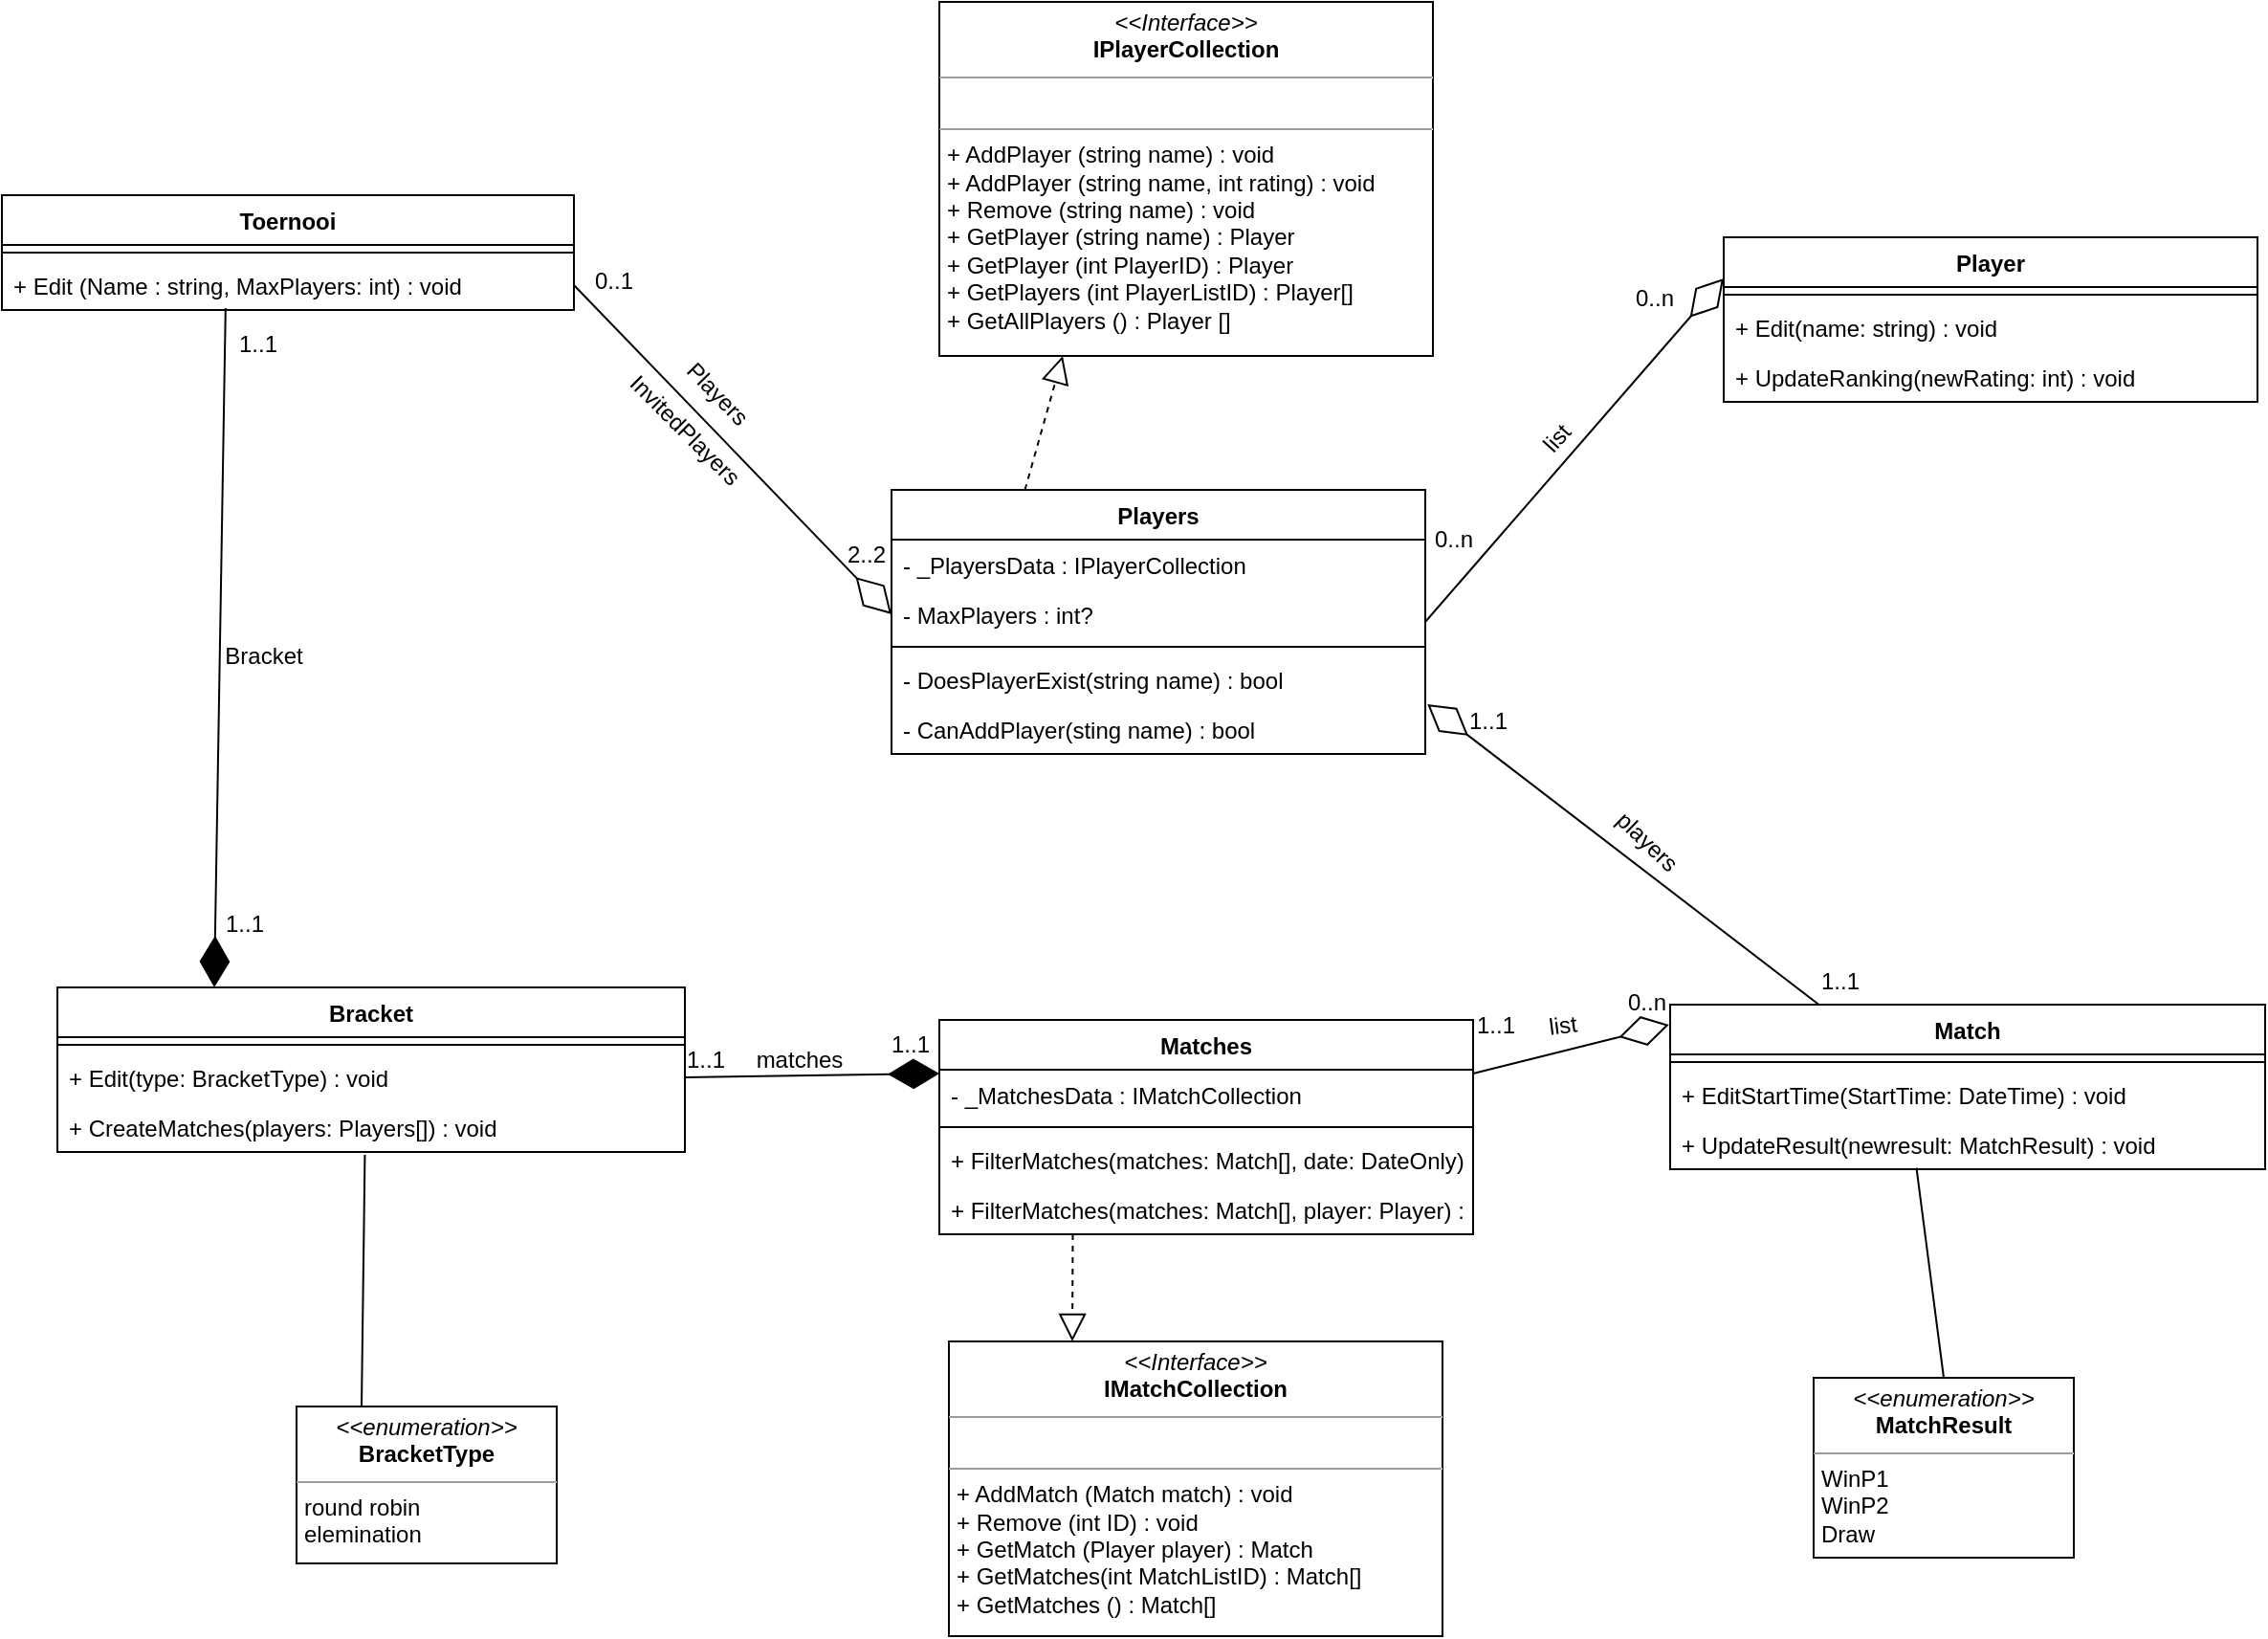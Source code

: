 <mxfile version="21.1.9" type="device">
  <diagram id="C5RBs43oDa-KdzZeNtuy" name="Page-1">
    <mxGraphModel dx="1969" dy="981" grid="0" gridSize="10" guides="0" tooltips="1" connect="1" arrows="1" fold="1" page="1" pageScale="1" pageWidth="827" pageHeight="1169" math="0" shadow="0">
      <root>
        <mxCell id="WIyWlLk6GJQsqaUBKTNV-0" />
        <mxCell id="WIyWlLk6GJQsqaUBKTNV-1" parent="WIyWlLk6GJQsqaUBKTNV-0" />
        <mxCell id="Ue17VunKUcNrUkERaFJt-0" value="Toernooi" style="swimlane;fontStyle=1;align=center;verticalAlign=top;childLayout=stackLayout;horizontal=1;startSize=26;horizontalStack=0;resizeParent=1;resizeParentMax=0;resizeLast=0;collapsible=1;marginBottom=0;" parent="WIyWlLk6GJQsqaUBKTNV-1" vertex="1">
          <mxGeometry x="222" y="203" width="299" height="60" as="geometry">
            <mxRectangle x="40" y="40" width="90" height="30" as="alternateBounds" />
          </mxGeometry>
        </mxCell>
        <mxCell id="Ue17VunKUcNrUkERaFJt-2" value="" style="line;strokeWidth=1;fillColor=none;align=left;verticalAlign=middle;spacingTop=-1;spacingLeft=3;spacingRight=3;rotatable=0;labelPosition=right;points=[];portConstraint=eastwest;strokeColor=inherit;" parent="Ue17VunKUcNrUkERaFJt-0" vertex="1">
          <mxGeometry y="26" width="299" height="8" as="geometry" />
        </mxCell>
        <mxCell id="Ue17VunKUcNrUkERaFJt-3" value="+ Edit (Name : string, MaxPlayers: int) : void" style="text;strokeColor=none;fillColor=none;align=left;verticalAlign=top;spacingLeft=4;spacingRight=4;overflow=hidden;rotatable=0;points=[[0,0.5],[1,0.5]];portConstraint=eastwest;" parent="Ue17VunKUcNrUkERaFJt-0" vertex="1">
          <mxGeometry y="34" width="299" height="26" as="geometry" />
        </mxCell>
        <mxCell id="xIhYN-znWcPmmOZYE6xA-15" value="Player" style="swimlane;fontStyle=1;align=center;verticalAlign=top;childLayout=stackLayout;horizontal=1;startSize=26;horizontalStack=0;resizeParent=1;resizeParentMax=0;resizeLast=0;collapsible=1;marginBottom=0;" parent="WIyWlLk6GJQsqaUBKTNV-1" vertex="1">
          <mxGeometry x="1122" y="225" width="279" height="86" as="geometry" />
        </mxCell>
        <mxCell id="xIhYN-znWcPmmOZYE6xA-17" value="" style="line;strokeWidth=1;fillColor=none;align=left;verticalAlign=middle;spacingTop=-1;spacingLeft=3;spacingRight=3;rotatable=0;labelPosition=right;points=[];portConstraint=eastwest;strokeColor=inherit;" parent="xIhYN-znWcPmmOZYE6xA-15" vertex="1">
          <mxGeometry y="26" width="279" height="8" as="geometry" />
        </mxCell>
        <mxCell id="xIhYN-znWcPmmOZYE6xA-19" value="+ Edit(name: string) : void" style="text;strokeColor=none;fillColor=none;align=left;verticalAlign=top;spacingLeft=4;spacingRight=4;overflow=hidden;rotatable=0;points=[[0,0.5],[1,0.5]];portConstraint=eastwest;" parent="xIhYN-znWcPmmOZYE6xA-15" vertex="1">
          <mxGeometry y="34" width="279" height="26" as="geometry" />
        </mxCell>
        <mxCell id="HdlZSG4VhAK80KxggW3n-2" value="+ UpdateRanking(newRating: int) : void" style="text;strokeColor=none;fillColor=none;align=left;verticalAlign=top;spacingLeft=4;spacingRight=4;overflow=hidden;rotatable=0;points=[[0,0.5],[1,0.5]];portConstraint=eastwest;" parent="xIhYN-znWcPmmOZYE6xA-15" vertex="1">
          <mxGeometry y="60" width="279" height="26" as="geometry" />
        </mxCell>
        <mxCell id="xIhYN-znWcPmmOZYE6xA-25" value="Match" style="swimlane;fontStyle=1;align=center;verticalAlign=top;childLayout=stackLayout;horizontal=1;startSize=26;horizontalStack=0;resizeParent=1;resizeParentMax=0;resizeLast=0;collapsible=1;marginBottom=0;" parent="WIyWlLk6GJQsqaUBKTNV-1" vertex="1">
          <mxGeometry x="1094" y="626" width="311" height="86" as="geometry" />
        </mxCell>
        <mxCell id="xIhYN-znWcPmmOZYE6xA-28" value="" style="line;strokeWidth=1;fillColor=none;align=left;verticalAlign=middle;spacingTop=-1;spacingLeft=3;spacingRight=3;rotatable=0;labelPosition=right;points=[];portConstraint=eastwest;strokeColor=inherit;" parent="xIhYN-znWcPmmOZYE6xA-25" vertex="1">
          <mxGeometry y="26" width="311" height="8" as="geometry" />
        </mxCell>
        <mxCell id="xIhYN-znWcPmmOZYE6xA-29" value="+ EditStartTime(StartTime: DateTime) : void" style="text;strokeColor=none;fillColor=none;align=left;verticalAlign=top;spacingLeft=4;spacingRight=4;overflow=hidden;rotatable=0;points=[[0,0.5],[1,0.5]];portConstraint=eastwest;" parent="xIhYN-znWcPmmOZYE6xA-25" vertex="1">
          <mxGeometry y="34" width="311" height="26" as="geometry" />
        </mxCell>
        <mxCell id="xIhYN-znWcPmmOZYE6xA-41" value="+ UpdateResult(newresult: MatchResult) : void" style="text;strokeColor=none;fillColor=none;align=left;verticalAlign=top;spacingLeft=4;spacingRight=4;overflow=hidden;rotatable=0;points=[[0,0.5],[1,0.5]];portConstraint=eastwest;" parent="xIhYN-znWcPmmOZYE6xA-25" vertex="1">
          <mxGeometry y="60" width="311" height="26" as="geometry" />
        </mxCell>
        <mxCell id="xIhYN-znWcPmmOZYE6xA-47" value="Bracket" style="swimlane;fontStyle=1;align=center;verticalAlign=top;childLayout=stackLayout;horizontal=1;startSize=26;horizontalStack=0;resizeParent=1;resizeParentMax=0;resizeLast=0;collapsible=1;marginBottom=0;" parent="WIyWlLk6GJQsqaUBKTNV-1" vertex="1">
          <mxGeometry x="251" y="617" width="328" height="86" as="geometry" />
        </mxCell>
        <mxCell id="xIhYN-znWcPmmOZYE6xA-49" value="" style="line;strokeWidth=1;fillColor=none;align=left;verticalAlign=middle;spacingTop=-1;spacingLeft=3;spacingRight=3;rotatable=0;labelPosition=right;points=[];portConstraint=eastwest;strokeColor=inherit;" parent="xIhYN-znWcPmmOZYE6xA-47" vertex="1">
          <mxGeometry y="26" width="328" height="8" as="geometry" />
        </mxCell>
        <mxCell id="xIhYN-znWcPmmOZYE6xA-50" value="+ Edit(type: BracketType) : void" style="text;strokeColor=none;fillColor=none;align=left;verticalAlign=top;spacingLeft=4;spacingRight=4;overflow=hidden;rotatable=0;points=[[0,0.5],[1,0.5]];portConstraint=eastwest;" parent="xIhYN-znWcPmmOZYE6xA-47" vertex="1">
          <mxGeometry y="34" width="328" height="26" as="geometry" />
        </mxCell>
        <mxCell id="HdlZSG4VhAK80KxggW3n-15" value="+ CreateMatches(players: Players[]) : void" style="text;strokeColor=none;fillColor=none;align=left;verticalAlign=top;spacingLeft=4;spacingRight=4;overflow=hidden;rotatable=0;points=[[0,0.5],[1,0.5]];portConstraint=eastwest;" parent="xIhYN-znWcPmmOZYE6xA-47" vertex="1">
          <mxGeometry y="60" width="328" height="26" as="geometry" />
        </mxCell>
        <mxCell id="HdlZSG4VhAK80KxggW3n-11" value="&lt;p style=&quot;margin:0px;margin-top:4px;text-align:center;&quot;&gt;&lt;i&gt;&amp;lt;&amp;lt;enumeration&amp;gt;&amp;gt;&lt;/i&gt;&lt;br&gt;&lt;b&gt;MatchResult&lt;/b&gt;&lt;/p&gt;&lt;hr size=&quot;1&quot;&gt;&lt;p style=&quot;margin:0px;margin-left:4px;&quot;&gt;&lt;/p&gt;&lt;p style=&quot;margin:0px;margin-left:4px;&quot;&gt;&lt;span style=&quot;background-color: initial;&quot;&gt;WinP1&lt;/span&gt;&lt;br&gt;&lt;/p&gt;&lt;p style=&quot;margin:0px;margin-left:4px;&quot;&gt;WinP2&lt;/p&gt;&lt;p style=&quot;margin:0px;margin-left:4px;&quot;&gt;Draw&lt;/p&gt;" style="verticalAlign=top;align=left;overflow=fill;fontSize=12;fontFamily=Helvetica;html=1;whiteSpace=wrap;" parent="WIyWlLk6GJQsqaUBKTNV-1" vertex="1">
          <mxGeometry x="1169" y="821" width="136" height="94" as="geometry" />
        </mxCell>
        <mxCell id="HdlZSG4VhAK80KxggW3n-14" value="&lt;p style=&quot;margin:0px;margin-top:4px;text-align:center;&quot;&gt;&lt;i&gt;&amp;lt;&amp;lt;enumeration&amp;gt;&amp;gt;&lt;/i&gt;&lt;br&gt;&lt;b&gt;BracketType&lt;/b&gt;&lt;/p&gt;&lt;hr size=&quot;1&quot;&gt;&lt;p style=&quot;margin:0px;margin-left:4px;&quot;&gt;&lt;/p&gt;&lt;p style=&quot;margin:0px;margin-left:4px;&quot;&gt;round robin&lt;/p&gt;&lt;p style=&quot;margin:0px;margin-left:4px;&quot;&gt;elemination&lt;/p&gt;" style="verticalAlign=top;align=left;overflow=fill;fontSize=12;fontFamily=Helvetica;html=1;whiteSpace=wrap;" parent="WIyWlLk6GJQsqaUBKTNV-1" vertex="1">
          <mxGeometry x="376" y="836" width="136" height="82" as="geometry" />
        </mxCell>
        <mxCell id="HdlZSG4VhAK80KxggW3n-19" value="" style="endArrow=diamondThin;endFill=1;endSize=24;html=1;rounded=0;entryX=0.25;entryY=0;entryDx=0;entryDy=0;exitX=0.391;exitY=0.962;exitDx=0;exitDy=0;exitPerimeter=0;" parent="WIyWlLk6GJQsqaUBKTNV-1" source="Ue17VunKUcNrUkERaFJt-3" target="xIhYN-znWcPmmOZYE6xA-47" edge="1">
          <mxGeometry width="160" relative="1" as="geometry">
            <mxPoint x="370.906" y="427.468" as="sourcePoint" />
            <mxPoint x="636" y="617" as="targetPoint" />
          </mxGeometry>
        </mxCell>
        <mxCell id="HdlZSG4VhAK80KxggW3n-24" value="" style="endArrow=none;html=1;rounded=0;entryX=0.25;entryY=0;entryDx=0;entryDy=0;exitX=0.49;exitY=1.057;exitDx=0;exitDy=0;exitPerimeter=0;" parent="WIyWlLk6GJQsqaUBKTNV-1" source="HdlZSG4VhAK80KxggW3n-15" target="HdlZSG4VhAK80KxggW3n-14" edge="1">
          <mxGeometry width="50" height="50" relative="1" as="geometry">
            <mxPoint x="414.344" y="728.662" as="sourcePoint" />
            <mxPoint x="686" y="643" as="targetPoint" />
          </mxGeometry>
        </mxCell>
        <mxCell id="HdlZSG4VhAK80KxggW3n-25" value="" style="endArrow=none;html=1;rounded=0;exitX=0.5;exitY=0;exitDx=0;exitDy=0;entryX=0.414;entryY=0.972;entryDx=0;entryDy=0;entryPerimeter=0;" parent="WIyWlLk6GJQsqaUBKTNV-1" source="HdlZSG4VhAK80KxggW3n-11" target="xIhYN-znWcPmmOZYE6xA-41" edge="1">
          <mxGeometry width="50" height="50" relative="1" as="geometry">
            <mxPoint x="677" y="693" as="sourcePoint" />
            <mxPoint x="1233.639" y="739.768" as="targetPoint" />
          </mxGeometry>
        </mxCell>
        <mxCell id="HdlZSG4VhAK80KxggW3n-34" value="1..1" style="text;html=1;strokeColor=none;fillColor=none;align=center;verticalAlign=middle;whiteSpace=wrap;rounded=0;" parent="WIyWlLk6GJQsqaUBKTNV-1" vertex="1">
          <mxGeometry x="326" y="266" width="60" height="30" as="geometry" />
        </mxCell>
        <mxCell id="HdlZSG4VhAK80KxggW3n-35" value="1..1" style="text;html=1;strokeColor=none;fillColor=none;align=center;verticalAlign=middle;whiteSpace=wrap;rounded=0;" parent="WIyWlLk6GJQsqaUBKTNV-1" vertex="1">
          <mxGeometry x="319" y="569" width="60" height="30" as="geometry" />
        </mxCell>
        <mxCell id="HdlZSG4VhAK80KxggW3n-38" value="Bracket" style="text;html=1;strokeColor=none;fillColor=none;align=center;verticalAlign=middle;whiteSpace=wrap;rounded=0;" parent="WIyWlLk6GJQsqaUBKTNV-1" vertex="1">
          <mxGeometry x="329" y="429" width="60" height="30" as="geometry" />
        </mxCell>
        <mxCell id="KYpN7mPgzwmwDajfqQgc-4" value="&lt;p style=&quot;margin:0px;margin-top:4px;text-align:center;&quot;&gt;&lt;i&gt;&amp;lt;&amp;lt;Interface&amp;gt;&amp;gt;&lt;/i&gt;&lt;br&gt;&lt;b&gt;IPlayerCollection&lt;/b&gt;&lt;/p&gt;&lt;hr size=&quot;1&quot;&gt;&lt;p style=&quot;margin:0px;margin-left:4px;&quot;&gt;&lt;br&gt;&lt;/p&gt;&lt;hr size=&quot;1&quot;&gt;&lt;p style=&quot;margin:0px;margin-left:4px;&quot;&gt;+ AddPlayer (string name) : void&lt;/p&gt;&lt;p style=&quot;margin:0px;margin-left:4px;&quot;&gt;+ AddPlayer (string name, int rating) : void&lt;br&gt;+ Remove (string name) : void&lt;br&gt;&lt;/p&gt;&lt;p style=&quot;margin:0px;margin-left:4px;&quot;&gt;+ GetPlayer (string name) : Player&lt;/p&gt;&lt;p style=&quot;margin:0px;margin-left:4px;&quot;&gt;+ GetPlayer (int PlayerID) : Player&lt;/p&gt;&lt;p style=&quot;margin:0px;margin-left:4px;&quot;&gt;+ GetPlayers (int PlayerListID) : Player[]&lt;/p&gt;&lt;p style=&quot;margin:0px;margin-left:4px;&quot;&gt;+ GetAllPlayers () : Player []&lt;/p&gt;&lt;p style=&quot;margin:0px;margin-left:4px;&quot;&gt;&lt;br&gt;&lt;/p&gt;" style="verticalAlign=top;align=left;overflow=fill;fontSize=12;fontFamily=Helvetica;html=1;whiteSpace=wrap;" parent="WIyWlLk6GJQsqaUBKTNV-1" vertex="1">
          <mxGeometry x="712" y="102" width="258" height="185" as="geometry" />
        </mxCell>
        <mxCell id="KYpN7mPgzwmwDajfqQgc-10" value="Players" style="swimlane;fontStyle=1;align=center;verticalAlign=top;childLayout=stackLayout;horizontal=1;startSize=26;horizontalStack=0;resizeParent=1;resizeParentMax=0;resizeLast=0;collapsible=1;marginBottom=0;" parent="WIyWlLk6GJQsqaUBKTNV-1" vertex="1">
          <mxGeometry x="687" y="357" width="279" height="138" as="geometry" />
        </mxCell>
        <mxCell id="KYpN7mPgzwmwDajfqQgc-25" value="- _PlayersData : IPlayerCollection" style="text;strokeColor=none;fillColor=none;align=left;verticalAlign=top;spacingLeft=4;spacingRight=4;overflow=hidden;rotatable=0;points=[[0,0.5],[1,0.5]];portConstraint=eastwest;" parent="KYpN7mPgzwmwDajfqQgc-10" vertex="1">
          <mxGeometry y="26" width="279" height="26" as="geometry" />
        </mxCell>
        <mxCell id="KYpN7mPgzwmwDajfqQgc-28" value="- MaxPlayers : int?" style="text;strokeColor=none;fillColor=none;align=left;verticalAlign=top;spacingLeft=4;spacingRight=4;overflow=hidden;rotatable=0;points=[[0,0.5],[1,0.5]];portConstraint=eastwest;" parent="KYpN7mPgzwmwDajfqQgc-10" vertex="1">
          <mxGeometry y="52" width="279" height="26" as="geometry" />
        </mxCell>
        <mxCell id="KYpN7mPgzwmwDajfqQgc-11" value="" style="line;strokeWidth=1;fillColor=none;align=left;verticalAlign=middle;spacingTop=-1;spacingLeft=3;spacingRight=3;rotatable=0;labelPosition=right;points=[];portConstraint=eastwest;strokeColor=inherit;" parent="KYpN7mPgzwmwDajfqQgc-10" vertex="1">
          <mxGeometry y="78" width="279" height="8" as="geometry" />
        </mxCell>
        <mxCell id="KYpN7mPgzwmwDajfqQgc-26" value="- DoesPlayerExist(string name) : bool" style="text;strokeColor=none;fillColor=none;align=left;verticalAlign=top;spacingLeft=4;spacingRight=4;overflow=hidden;rotatable=0;points=[[0,0.5],[1,0.5]];portConstraint=eastwest;" parent="KYpN7mPgzwmwDajfqQgc-10" vertex="1">
          <mxGeometry y="86" width="279" height="26" as="geometry" />
        </mxCell>
        <mxCell id="KYpN7mPgzwmwDajfqQgc-32" value="- CanAddPlayer(sting name) : bool" style="text;strokeColor=none;fillColor=none;align=left;verticalAlign=top;spacingLeft=4;spacingRight=4;overflow=hidden;rotatable=0;points=[[0,0.5],[1,0.5]];portConstraint=eastwest;" parent="KYpN7mPgzwmwDajfqQgc-10" vertex="1">
          <mxGeometry y="112" width="279" height="26" as="geometry" />
        </mxCell>
        <mxCell id="KYpN7mPgzwmwDajfqQgc-14" value="Matches" style="swimlane;fontStyle=1;align=center;verticalAlign=top;childLayout=stackLayout;horizontal=1;startSize=26;horizontalStack=0;resizeParent=1;resizeParentMax=0;resizeLast=0;collapsible=1;marginBottom=0;" parent="WIyWlLk6GJQsqaUBKTNV-1" vertex="1">
          <mxGeometry x="712" y="634" width="279" height="112" as="geometry" />
        </mxCell>
        <mxCell id="KYpN7mPgzwmwDajfqQgc-34" value="- _MatchesData : IMatchCollection" style="text;strokeColor=none;fillColor=none;align=left;verticalAlign=top;spacingLeft=4;spacingRight=4;overflow=hidden;rotatable=0;points=[[0,0.5],[1,0.5]];portConstraint=eastwest;" parent="KYpN7mPgzwmwDajfqQgc-14" vertex="1">
          <mxGeometry y="26" width="279" height="26" as="geometry" />
        </mxCell>
        <mxCell id="KYpN7mPgzwmwDajfqQgc-15" value="" style="line;strokeWidth=1;fillColor=none;align=left;verticalAlign=middle;spacingTop=-1;spacingLeft=3;spacingRight=3;rotatable=0;labelPosition=right;points=[];portConstraint=eastwest;strokeColor=inherit;" parent="KYpN7mPgzwmwDajfqQgc-14" vertex="1">
          <mxGeometry y="52" width="279" height="8" as="geometry" />
        </mxCell>
        <mxCell id="-sd4x9SYGmnKzIIS1JAm-4" value="+ FilterMatches(matches: Match[], date: DateOnly) : Match[]" style="text;strokeColor=none;fillColor=none;align=left;verticalAlign=top;spacingLeft=4;spacingRight=4;overflow=hidden;rotatable=0;points=[[0,0.5],[1,0.5]];portConstraint=eastwest;" parent="KYpN7mPgzwmwDajfqQgc-14" vertex="1">
          <mxGeometry y="60" width="279" height="26" as="geometry" />
        </mxCell>
        <mxCell id="-sd4x9SYGmnKzIIS1JAm-3" value="+ FilterMatches(matches: Match[], player: Player) : Match[]" style="text;strokeColor=none;fillColor=none;align=left;verticalAlign=top;spacingLeft=4;spacingRight=4;overflow=hidden;rotatable=0;points=[[0,0.5],[1,0.5]];portConstraint=eastwest;" parent="KYpN7mPgzwmwDajfqQgc-14" vertex="1">
          <mxGeometry y="86" width="279" height="26" as="geometry" />
        </mxCell>
        <mxCell id="KYpN7mPgzwmwDajfqQgc-18" value="" style="endArrow=block;dashed=1;endFill=0;endSize=12;html=1;rounded=0;exitX=0.25;exitY=0;exitDx=0;exitDy=0;entryX=0.25;entryY=1;entryDx=0;entryDy=0;" parent="WIyWlLk6GJQsqaUBKTNV-1" source="KYpN7mPgzwmwDajfqQgc-10" target="KYpN7mPgzwmwDajfqQgc-4" edge="1">
          <mxGeometry width="160" relative="1" as="geometry">
            <mxPoint x="910" y="333" as="sourcePoint" />
            <mxPoint x="1070" y="333" as="targetPoint" />
          </mxGeometry>
        </mxCell>
        <mxCell id="KYpN7mPgzwmwDajfqQgc-19" value="" style="endArrow=diamondThin;endFill=0;endSize=24;html=1;rounded=0;entryX=0;entryY=0.25;entryDx=0;entryDy=0;exitX=1;exitY=0.5;exitDx=0;exitDy=0;" parent="WIyWlLk6GJQsqaUBKTNV-1" source="KYpN7mPgzwmwDajfqQgc-10" target="xIhYN-znWcPmmOZYE6xA-15" edge="1">
          <mxGeometry width="160" relative="1" as="geometry">
            <mxPoint x="1251" y="485" as="sourcePoint" />
            <mxPoint x="1260" y="680" as="targetPoint" />
          </mxGeometry>
        </mxCell>
        <mxCell id="KYpN7mPgzwmwDajfqQgc-20" value="0..n" style="text;html=1;strokeColor=none;fillColor=none;align=center;verticalAlign=middle;whiteSpace=wrap;rounded=0;" parent="WIyWlLk6GJQsqaUBKTNV-1" vertex="1">
          <mxGeometry x="951" y="368" width="60" height="30" as="geometry" />
        </mxCell>
        <mxCell id="KYpN7mPgzwmwDajfqQgc-21" value="0..n" style="text;html=1;strokeColor=none;fillColor=none;align=center;verticalAlign=middle;whiteSpace=wrap;rounded=0;" parent="WIyWlLk6GJQsqaUBKTNV-1" vertex="1">
          <mxGeometry x="1056" y="242" width="60" height="30" as="geometry" />
        </mxCell>
        <mxCell id="KYpN7mPgzwmwDajfqQgc-23" value="" style="endArrow=diamondThin;endFill=0;endSize=24;html=1;rounded=0;entryX=0;entryY=0.5;entryDx=0;entryDy=0;exitX=1;exitY=0.5;exitDx=0;exitDy=0;" parent="WIyWlLk6GJQsqaUBKTNV-1" source="Ue17VunKUcNrUkERaFJt-3" target="KYpN7mPgzwmwDajfqQgc-28" edge="1">
          <mxGeometry width="160" relative="1" as="geometry">
            <mxPoint x="874" y="354" as="sourcePoint" />
            <mxPoint x="1034" y="354" as="targetPoint" />
          </mxGeometry>
        </mxCell>
        <mxCell id="KYpN7mPgzwmwDajfqQgc-24" value="2..2" style="text;html=1;strokeColor=none;fillColor=none;align=center;verticalAlign=middle;whiteSpace=wrap;rounded=0;" parent="WIyWlLk6GJQsqaUBKTNV-1" vertex="1">
          <mxGeometry x="644" y="376" width="60" height="30" as="geometry" />
        </mxCell>
        <mxCell id="KYpN7mPgzwmwDajfqQgc-27" value="&lt;p style=&quot;margin:0px;margin-top:4px;text-align:center;&quot;&gt;&lt;i&gt;&amp;lt;&amp;lt;Interface&amp;gt;&amp;gt;&lt;/i&gt;&lt;br&gt;&lt;b&gt;IMatchCollection&lt;/b&gt;&lt;/p&gt;&lt;hr size=&quot;1&quot;&gt;&lt;p style=&quot;margin:0px;margin-left:4px;&quot;&gt;&lt;br&gt;&lt;/p&gt;&lt;hr size=&quot;1&quot;&gt;&lt;p style=&quot;margin:0px;margin-left:4px;&quot;&gt;+ AddMatch (Match match) : void&lt;/p&gt;&lt;p style=&quot;margin:0px;margin-left:4px;&quot;&gt;+ Remove (int ID) : void&lt;br&gt;&lt;/p&gt;&lt;p style=&quot;margin:0px;margin-left:4px;&quot;&gt;+ GetMatch (Player player) : Match&lt;/p&gt;&lt;p style=&quot;margin:0px;margin-left:4px;&quot;&gt;+ GetMatches(int MatchListID) : Match[]&lt;/p&gt;&lt;p style=&quot;margin:0px;margin-left:4px;&quot;&gt;+ GetMatches () : Match[]&lt;/p&gt;&lt;p style=&quot;margin:0px;margin-left:4px;&quot;&gt;&lt;br&gt;&lt;/p&gt;" style="verticalAlign=top;align=left;overflow=fill;fontSize=12;fontFamily=Helvetica;html=1;whiteSpace=wrap;" parent="WIyWlLk6GJQsqaUBKTNV-1" vertex="1">
          <mxGeometry x="717" y="802" width="258" height="154" as="geometry" />
        </mxCell>
        <mxCell id="KYpN7mPgzwmwDajfqQgc-29" value="" style="endArrow=diamondThin;endFill=0;endSize=24;html=1;rounded=0;exitX=0.25;exitY=0;exitDx=0;exitDy=0;entryX=1.004;entryY=1;entryDx=0;entryDy=0;entryPerimeter=0;" parent="WIyWlLk6GJQsqaUBKTNV-1" source="xIhYN-znWcPmmOZYE6xA-25" target="KYpN7mPgzwmwDajfqQgc-26" edge="1">
          <mxGeometry width="160" relative="1" as="geometry">
            <mxPoint x="976" y="379" as="sourcePoint" />
            <mxPoint x="1132" y="375" as="targetPoint" />
          </mxGeometry>
        </mxCell>
        <mxCell id="KYpN7mPgzwmwDajfqQgc-30" value="1..1" style="text;html=1;strokeColor=none;fillColor=none;align=center;verticalAlign=middle;whiteSpace=wrap;rounded=0;" parent="WIyWlLk6GJQsqaUBKTNV-1" vertex="1">
          <mxGeometry x="969" y="463" width="60" height="30" as="geometry" />
        </mxCell>
        <mxCell id="KYpN7mPgzwmwDajfqQgc-31" value="1..1" style="text;html=1;strokeColor=none;fillColor=none;align=center;verticalAlign=middle;whiteSpace=wrap;rounded=0;" parent="WIyWlLk6GJQsqaUBKTNV-1" vertex="1">
          <mxGeometry x="1153" y="599" width="60" height="30" as="geometry" />
        </mxCell>
        <mxCell id="KYpN7mPgzwmwDajfqQgc-33" value="" style="endArrow=block;dashed=1;endFill=0;endSize=12;html=1;rounded=0;exitX=0.25;exitY=1;exitDx=0;exitDy=0;entryX=0.25;entryY=0;entryDx=0;entryDy=0;" parent="WIyWlLk6GJQsqaUBKTNV-1" source="KYpN7mPgzwmwDajfqQgc-14" target="KYpN7mPgzwmwDajfqQgc-27" edge="1">
          <mxGeometry width="160" relative="1" as="geometry">
            <mxPoint x="906" y="323" as="sourcePoint" />
            <mxPoint x="915" y="220" as="targetPoint" />
          </mxGeometry>
        </mxCell>
        <mxCell id="KYpN7mPgzwmwDajfqQgc-36" value="" style="endArrow=diamondThin;endFill=0;endSize=24;html=1;rounded=0;exitX=1;exitY=0.25;exitDx=0;exitDy=0;entryX=-0.002;entryY=0.122;entryDx=0;entryDy=0;entryPerimeter=0;" parent="WIyWlLk6GJQsqaUBKTNV-1" source="KYpN7mPgzwmwDajfqQgc-14" target="xIhYN-znWcPmmOZYE6xA-25" edge="1">
          <mxGeometry width="160" relative="1" as="geometry">
            <mxPoint x="1182" y="636" as="sourcePoint" />
            <mxPoint x="977" y="435" as="targetPoint" />
          </mxGeometry>
        </mxCell>
        <mxCell id="KYpN7mPgzwmwDajfqQgc-38" value="" style="endArrow=diamondThin;endFill=1;endSize=24;html=1;rounded=0;entryX=0;entryY=0.25;entryDx=0;entryDy=0;exitX=1;exitY=0.5;exitDx=0;exitDy=0;" parent="WIyWlLk6GJQsqaUBKTNV-1" source="xIhYN-znWcPmmOZYE6xA-50" target="KYpN7mPgzwmwDajfqQgc-14" edge="1">
          <mxGeometry width="160" relative="1" as="geometry">
            <mxPoint x="353" y="398" as="sourcePoint" />
            <mxPoint x="343" y="627" as="targetPoint" />
          </mxGeometry>
        </mxCell>
        <mxCell id="KYpN7mPgzwmwDajfqQgc-39" value="1..1" style="text;html=1;strokeColor=none;fillColor=none;align=center;verticalAlign=middle;whiteSpace=wrap;rounded=0;" parent="WIyWlLk6GJQsqaUBKTNV-1" vertex="1">
          <mxGeometry x="667" y="632" width="60" height="30" as="geometry" />
        </mxCell>
        <mxCell id="KYpN7mPgzwmwDajfqQgc-40" value="1..1" style="text;html=1;strokeColor=none;fillColor=none;align=center;verticalAlign=middle;whiteSpace=wrap;rounded=0;" parent="WIyWlLk6GJQsqaUBKTNV-1" vertex="1">
          <mxGeometry x="560" y="640" width="60" height="30" as="geometry" />
        </mxCell>
        <mxCell id="KYpN7mPgzwmwDajfqQgc-41" value="0..1" style="text;html=1;strokeColor=none;fillColor=none;align=center;verticalAlign=middle;whiteSpace=wrap;rounded=0;" parent="WIyWlLk6GJQsqaUBKTNV-1" vertex="1">
          <mxGeometry x="512" y="233" width="60" height="30" as="geometry" />
        </mxCell>
        <mxCell id="KYpN7mPgzwmwDajfqQgc-43" value="Players" style="text;html=1;strokeColor=none;fillColor=none;align=center;verticalAlign=middle;whiteSpace=wrap;rounded=0;rotation=46;" parent="WIyWlLk6GJQsqaUBKTNV-1" vertex="1">
          <mxGeometry x="566" y="292" width="60" height="30" as="geometry" />
        </mxCell>
        <mxCell id="KYpN7mPgzwmwDajfqQgc-44" value="InvitedPlayers" style="text;html=1;strokeColor=none;fillColor=none;align=center;verticalAlign=middle;whiteSpace=wrap;rounded=0;rotation=45;" parent="WIyWlLk6GJQsqaUBKTNV-1" vertex="1">
          <mxGeometry x="549" y="311" width="60" height="30" as="geometry" />
        </mxCell>
        <mxCell id="KYpN7mPgzwmwDajfqQgc-45" value="list" style="text;html=1;strokeColor=none;fillColor=none;align=center;verticalAlign=middle;whiteSpace=wrap;rounded=0;rotation=-48;" parent="WIyWlLk6GJQsqaUBKTNV-1" vertex="1">
          <mxGeometry x="1005" y="315" width="60" height="30" as="geometry" />
        </mxCell>
        <mxCell id="KYpN7mPgzwmwDajfqQgc-46" value="players" style="text;html=1;strokeColor=none;fillColor=none;align=center;verticalAlign=middle;whiteSpace=wrap;rounded=0;rotation=44;" parent="WIyWlLk6GJQsqaUBKTNV-1" vertex="1">
          <mxGeometry x="1052" y="526" width="60" height="30" as="geometry" />
        </mxCell>
        <mxCell id="KYpN7mPgzwmwDajfqQgc-47" value="0..n" style="text;html=1;strokeColor=none;fillColor=none;align=center;verticalAlign=middle;whiteSpace=wrap;rounded=0;" parent="WIyWlLk6GJQsqaUBKTNV-1" vertex="1">
          <mxGeometry x="1052" y="610" width="60" height="30" as="geometry" />
        </mxCell>
        <mxCell id="KYpN7mPgzwmwDajfqQgc-48" value="1..1" style="text;html=1;strokeColor=none;fillColor=none;align=center;verticalAlign=middle;whiteSpace=wrap;rounded=0;" parent="WIyWlLk6GJQsqaUBKTNV-1" vertex="1">
          <mxGeometry x="973" y="622" width="60" height="30" as="geometry" />
        </mxCell>
        <mxCell id="KYpN7mPgzwmwDajfqQgc-49" value="matches" style="text;html=1;strokeColor=none;fillColor=none;align=center;verticalAlign=middle;whiteSpace=wrap;rounded=0;rotation=0;" parent="WIyWlLk6GJQsqaUBKTNV-1" vertex="1">
          <mxGeometry x="609" y="640" width="60" height="30" as="geometry" />
        </mxCell>
        <mxCell id="KYpN7mPgzwmwDajfqQgc-50" value="list" style="text;html=1;strokeColor=none;fillColor=none;align=center;verticalAlign=middle;whiteSpace=wrap;rounded=0;rotation=-7;" parent="WIyWlLk6GJQsqaUBKTNV-1" vertex="1">
          <mxGeometry x="1008" y="622" width="60" height="30" as="geometry" />
        </mxCell>
      </root>
    </mxGraphModel>
  </diagram>
</mxfile>

